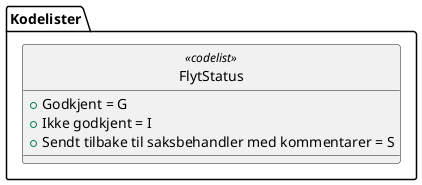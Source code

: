 @startuml
skinparam nodesep 100
hide circle
class Kodelister.FlytStatus <<codelist>> {
  +Godkjent = G
  +Ikke godkjent = I
  +Sendt tilbake til saksbehandler med kommentarer = S
}
@enduml
